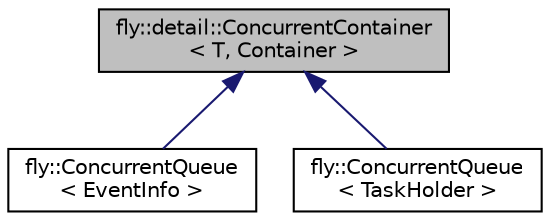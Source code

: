 digraph "fly::detail::ConcurrentContainer&lt; T, Container &gt;"
{
 // LATEX_PDF_SIZE
  edge [fontname="Helvetica",fontsize="10",labelfontname="Helvetica",labelfontsize="10"];
  node [fontname="Helvetica",fontsize="10",shape=record];
  Node1 [label="fly::detail::ConcurrentContainer\l\< T, Container \>",height=0.2,width=0.4,color="black", fillcolor="grey75", style="filled", fontcolor="black",tooltip=" "];
  Node1 -> Node2 [dir="back",color="midnightblue",fontsize="10",style="solid",fontname="Helvetica"];
  Node2 [label="fly::ConcurrentQueue\l\< EventInfo \>",height=0.2,width=0.4,color="black", fillcolor="white", style="filled",URL="$classfly_1_1_concurrent_queue.html",tooltip=" "];
  Node1 -> Node3 [dir="back",color="midnightblue",fontsize="10",style="solid",fontname="Helvetica"];
  Node3 [label="fly::ConcurrentQueue\l\< TaskHolder \>",height=0.2,width=0.4,color="black", fillcolor="white", style="filled",URL="$classfly_1_1_concurrent_queue.html",tooltip=" "];
}
